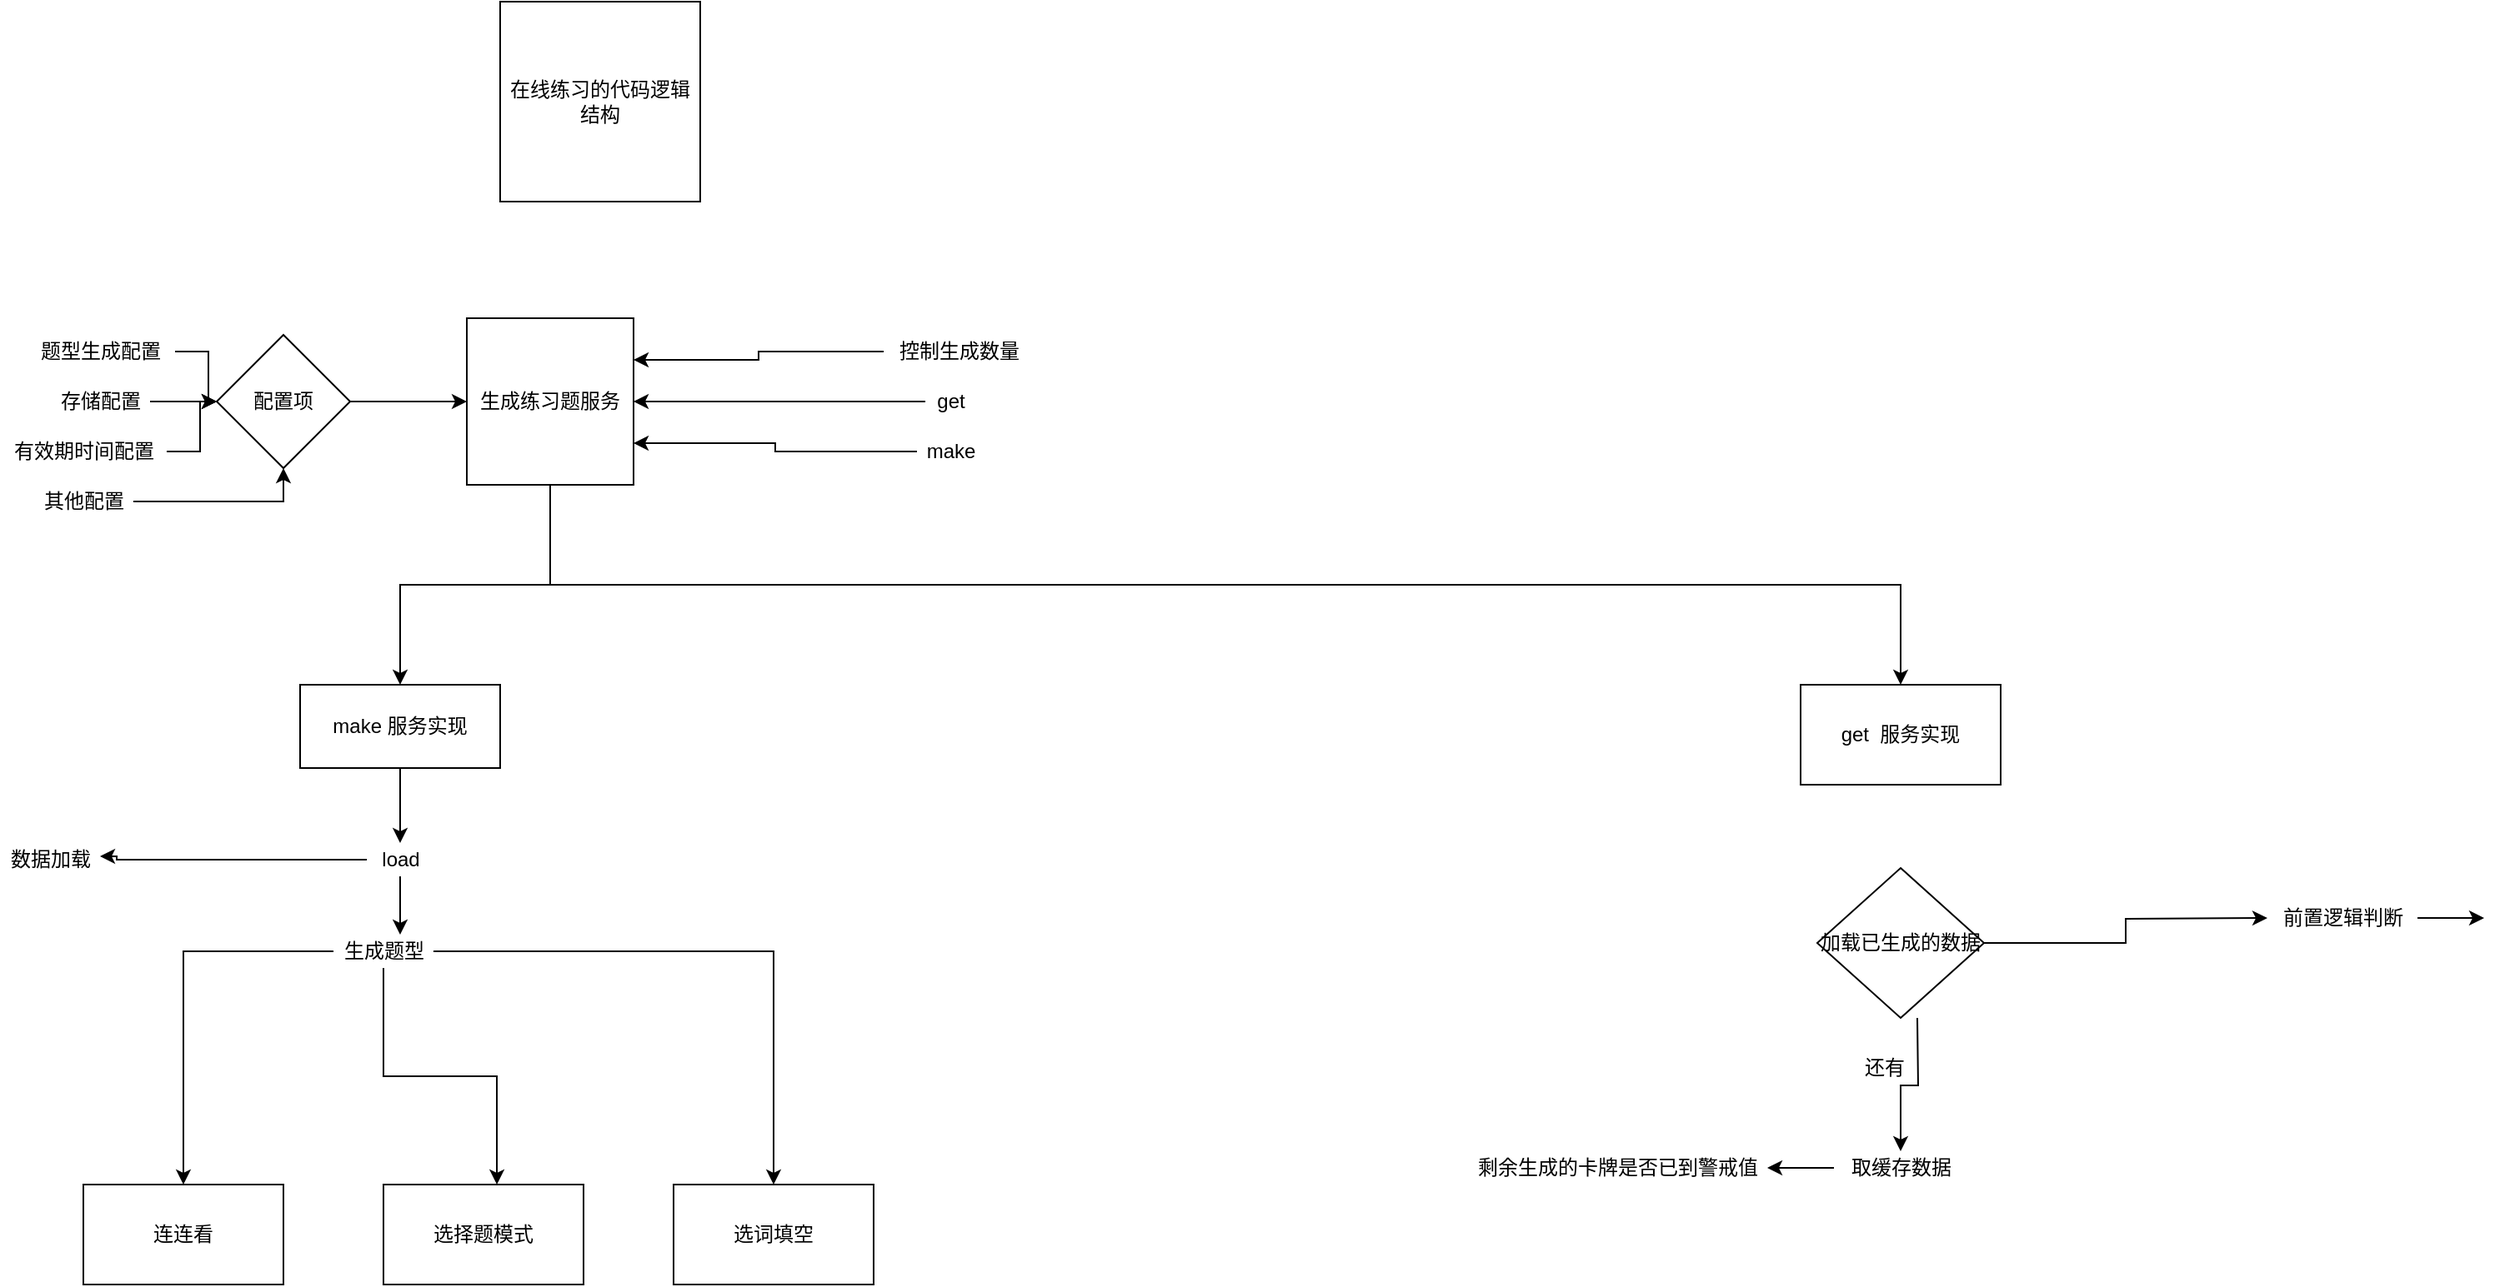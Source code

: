 <mxfile version="14.2.2" type="github">
  <diagram id="dF_qkSadvA-WX4MBEM9q" name="Page-1">
    <mxGraphModel dx="1168" dy="628" grid="1" gridSize="10" guides="1" tooltips="1" connect="1" arrows="1" fold="1" page="1" pageScale="1" pageWidth="827" pageHeight="1169" math="0" shadow="0">
      <root>
        <mxCell id="0" />
        <mxCell id="1" parent="0" />
        <mxCell id="G4-1y-KEtFYx3KAaQVzG-1" value="在线练习的代码逻辑结构&lt;br&gt;" style="whiteSpace=wrap;html=1;aspect=fixed;" vertex="1" parent="1">
          <mxGeometry x="310" y="80" width="120" height="120" as="geometry" />
        </mxCell>
        <mxCell id="G4-1y-KEtFYx3KAaQVzG-2" value="连连看" style="rounded=0;whiteSpace=wrap;html=1;" vertex="1" parent="1">
          <mxGeometry x="60" y="790" width="120" height="60" as="geometry" />
        </mxCell>
        <mxCell id="G4-1y-KEtFYx3KAaQVzG-3" value="选择题模式" style="whiteSpace=wrap;html=1;" vertex="1" parent="1">
          <mxGeometry x="240" y="790" width="120" height="60" as="geometry" />
        </mxCell>
        <mxCell id="G4-1y-KEtFYx3KAaQVzG-4" value="选词填空" style="whiteSpace=wrap;html=1;" vertex="1" parent="1">
          <mxGeometry x="414" y="790" width="120" height="60" as="geometry" />
        </mxCell>
        <mxCell id="G4-1y-KEtFYx3KAaQVzG-30" style="edgeStyle=orthogonalEdgeStyle;rounded=0;orthogonalLoop=1;jettySize=auto;html=1;" edge="1" parent="1" source="G4-1y-KEtFYx3KAaQVzG-6" target="G4-1y-KEtFYx3KAaQVzG-7">
          <mxGeometry relative="1" as="geometry" />
        </mxCell>
        <mxCell id="G4-1y-KEtFYx3KAaQVzG-31" style="edgeStyle=orthogonalEdgeStyle;rounded=0;orthogonalLoop=1;jettySize=auto;html=1;" edge="1" parent="1" source="G4-1y-KEtFYx3KAaQVzG-6" target="G4-1y-KEtFYx3KAaQVzG-29">
          <mxGeometry relative="1" as="geometry">
            <Array as="points">
              <mxPoint x="340" y="430" />
              <mxPoint x="1150" y="430" />
            </Array>
          </mxGeometry>
        </mxCell>
        <mxCell id="G4-1y-KEtFYx3KAaQVzG-6" value="生成练习题服务&lt;br&gt;" style="whiteSpace=wrap;html=1;aspect=fixed;" vertex="1" parent="1">
          <mxGeometry x="290" y="270" width="100" height="100" as="geometry" />
        </mxCell>
        <mxCell id="G4-1y-KEtFYx3KAaQVzG-35" style="edgeStyle=orthogonalEdgeStyle;rounded=0;orthogonalLoop=1;jettySize=auto;html=1;" edge="1" parent="1" source="G4-1y-KEtFYx3KAaQVzG-7" target="G4-1y-KEtFYx3KAaQVzG-32">
          <mxGeometry relative="1" as="geometry" />
        </mxCell>
        <mxCell id="G4-1y-KEtFYx3KAaQVzG-7" value="make 服务实现&lt;br&gt;" style="whiteSpace=wrap;html=1;" vertex="1" parent="1">
          <mxGeometry x="190" y="490" width="120" height="50" as="geometry" />
        </mxCell>
        <mxCell id="G4-1y-KEtFYx3KAaQVzG-13" style="edgeStyle=orthogonalEdgeStyle;rounded=0;orthogonalLoop=1;jettySize=auto;html=1;entryX=1;entryY=0.25;entryDx=0;entryDy=0;" edge="1" parent="1" source="G4-1y-KEtFYx3KAaQVzG-9" target="G4-1y-KEtFYx3KAaQVzG-6">
          <mxGeometry relative="1" as="geometry" />
        </mxCell>
        <mxCell id="G4-1y-KEtFYx3KAaQVzG-9" value="控制生成数量" style="text;html=1;align=center;verticalAlign=middle;resizable=0;points=[];autosize=1;" vertex="1" parent="1">
          <mxGeometry x="540" y="280" width="90" height="20" as="geometry" />
        </mxCell>
        <mxCell id="G4-1y-KEtFYx3KAaQVzG-12" style="edgeStyle=orthogonalEdgeStyle;rounded=0;orthogonalLoop=1;jettySize=auto;html=1;" edge="1" parent="1" source="G4-1y-KEtFYx3KAaQVzG-11" target="G4-1y-KEtFYx3KAaQVzG-6">
          <mxGeometry relative="1" as="geometry" />
        </mxCell>
        <mxCell id="G4-1y-KEtFYx3KAaQVzG-11" value="配置项" style="rhombus;whiteSpace=wrap;html=1;" vertex="1" parent="1">
          <mxGeometry x="140" y="280" width="80" height="80" as="geometry" />
        </mxCell>
        <mxCell id="G4-1y-KEtFYx3KAaQVzG-28" style="edgeStyle=orthogonalEdgeStyle;rounded=0;orthogonalLoop=1;jettySize=auto;html=1;entryX=1;entryY=0.5;entryDx=0;entryDy=0;" edge="1" parent="1" source="G4-1y-KEtFYx3KAaQVzG-14" target="G4-1y-KEtFYx3KAaQVzG-6">
          <mxGeometry relative="1" as="geometry" />
        </mxCell>
        <mxCell id="G4-1y-KEtFYx3KAaQVzG-14" value="get" style="text;html=1;align=center;verticalAlign=middle;resizable=0;points=[];autosize=1;" vertex="1" parent="1">
          <mxGeometry x="565" y="310" width="30" height="20" as="geometry" />
        </mxCell>
        <mxCell id="G4-1y-KEtFYx3KAaQVzG-21" style="edgeStyle=orthogonalEdgeStyle;rounded=0;orthogonalLoop=1;jettySize=auto;html=1;" edge="1" parent="1" source="G4-1y-KEtFYx3KAaQVzG-15" target="G4-1y-KEtFYx3KAaQVzG-11">
          <mxGeometry relative="1" as="geometry" />
        </mxCell>
        <mxCell id="G4-1y-KEtFYx3KAaQVzG-15" value="题型生成配置" style="text;html=1;align=center;verticalAlign=middle;resizable=0;points=[];autosize=1;" vertex="1" parent="1">
          <mxGeometry x="25" y="280" width="90" height="20" as="geometry" />
        </mxCell>
        <mxCell id="G4-1y-KEtFYx3KAaQVzG-22" style="edgeStyle=orthogonalEdgeStyle;rounded=0;orthogonalLoop=1;jettySize=auto;html=1;" edge="1" parent="1" source="G4-1y-KEtFYx3KAaQVzG-16">
          <mxGeometry relative="1" as="geometry">
            <mxPoint x="140" y="320" as="targetPoint" />
          </mxGeometry>
        </mxCell>
        <mxCell id="G4-1y-KEtFYx3KAaQVzG-16" value="存储配置" style="text;html=1;align=center;verticalAlign=middle;resizable=0;points=[];autosize=1;" vertex="1" parent="1">
          <mxGeometry x="40" y="310" width="60" height="20" as="geometry" />
        </mxCell>
        <mxCell id="G4-1y-KEtFYx3KAaQVzG-23" style="edgeStyle=orthogonalEdgeStyle;rounded=0;orthogonalLoop=1;jettySize=auto;html=1;" edge="1" parent="1" source="G4-1y-KEtFYx3KAaQVzG-19" target="G4-1y-KEtFYx3KAaQVzG-11">
          <mxGeometry relative="1" as="geometry" />
        </mxCell>
        <mxCell id="G4-1y-KEtFYx3KAaQVzG-19" value="有效期时间配置&lt;br&gt;" style="text;html=1;align=center;verticalAlign=middle;resizable=0;points=[];autosize=1;" vertex="1" parent="1">
          <mxGeometry x="10" y="340" width="100" height="20" as="geometry" />
        </mxCell>
        <mxCell id="G4-1y-KEtFYx3KAaQVzG-24" style="edgeStyle=orthogonalEdgeStyle;rounded=0;orthogonalLoop=1;jettySize=auto;html=1;" edge="1" parent="1" source="G4-1y-KEtFYx3KAaQVzG-20" target="G4-1y-KEtFYx3KAaQVzG-11">
          <mxGeometry relative="1" as="geometry" />
        </mxCell>
        <mxCell id="G4-1y-KEtFYx3KAaQVzG-20" value="其他配置&lt;br&gt;" style="text;html=1;align=center;verticalAlign=middle;resizable=0;points=[];autosize=1;" vertex="1" parent="1">
          <mxGeometry x="30" y="370" width="60" height="20" as="geometry" />
        </mxCell>
        <mxCell id="G4-1y-KEtFYx3KAaQVzG-27" style="edgeStyle=orthogonalEdgeStyle;rounded=0;orthogonalLoop=1;jettySize=auto;html=1;entryX=1;entryY=0.75;entryDx=0;entryDy=0;" edge="1" parent="1" source="G4-1y-KEtFYx3KAaQVzG-26" target="G4-1y-KEtFYx3KAaQVzG-6">
          <mxGeometry relative="1" as="geometry" />
        </mxCell>
        <mxCell id="G4-1y-KEtFYx3KAaQVzG-26" value="make" style="text;html=1;align=center;verticalAlign=middle;resizable=0;points=[];autosize=1;" vertex="1" parent="1">
          <mxGeometry x="560" y="340" width="40" height="20" as="geometry" />
        </mxCell>
        <mxCell id="G4-1y-KEtFYx3KAaQVzG-29" value="get&amp;nbsp; 服务实现" style="whiteSpace=wrap;html=1;" vertex="1" parent="1">
          <mxGeometry x="1090" y="490" width="120" height="60" as="geometry" />
        </mxCell>
        <mxCell id="G4-1y-KEtFYx3KAaQVzG-33" style="edgeStyle=orthogonalEdgeStyle;rounded=0;orthogonalLoop=1;jettySize=auto;html=1;entryX=1;entryY=0.425;entryDx=0;entryDy=0;entryPerimeter=0;" edge="1" parent="1" source="G4-1y-KEtFYx3KAaQVzG-32" target="G4-1y-KEtFYx3KAaQVzG-34">
          <mxGeometry relative="1" as="geometry">
            <mxPoint x="80" y="600" as="targetPoint" />
            <Array as="points">
              <mxPoint x="80" y="595" />
              <mxPoint x="80" y="593" />
            </Array>
          </mxGeometry>
        </mxCell>
        <mxCell id="G4-1y-KEtFYx3KAaQVzG-44" style="edgeStyle=orthogonalEdgeStyle;rounded=0;orthogonalLoop=1;jettySize=auto;html=1;" edge="1" parent="1" source="G4-1y-KEtFYx3KAaQVzG-32">
          <mxGeometry relative="1" as="geometry">
            <mxPoint x="250" y="640" as="targetPoint" />
          </mxGeometry>
        </mxCell>
        <mxCell id="G4-1y-KEtFYx3KAaQVzG-32" value="load" style="text;html=1;align=center;verticalAlign=middle;resizable=0;points=[];autosize=1;" vertex="1" parent="1">
          <mxGeometry x="230" y="585" width="40" height="20" as="geometry" />
        </mxCell>
        <mxCell id="G4-1y-KEtFYx3KAaQVzG-34" value="数据加载" style="text;html=1;align=center;verticalAlign=middle;resizable=0;points=[];autosize=1;" vertex="1" parent="1">
          <mxGeometry x="10" y="584.5" width="60" height="20" as="geometry" />
        </mxCell>
        <mxCell id="G4-1y-KEtFYx3KAaQVzG-41" style="edgeStyle=orthogonalEdgeStyle;rounded=0;orthogonalLoop=1;jettySize=auto;html=1;" edge="1" parent="1" source="G4-1y-KEtFYx3KAaQVzG-40" target="G4-1y-KEtFYx3KAaQVzG-2">
          <mxGeometry relative="1" as="geometry">
            <mxPoint x="150" y="650" as="sourcePoint" />
          </mxGeometry>
        </mxCell>
        <mxCell id="G4-1y-KEtFYx3KAaQVzG-42" style="edgeStyle=orthogonalEdgeStyle;rounded=0;orthogonalLoop=1;jettySize=auto;html=1;entryX=0.567;entryY=0;entryDx=0;entryDy=0;entryPerimeter=0;" edge="1" parent="1" source="G4-1y-KEtFYx3KAaQVzG-40" target="G4-1y-KEtFYx3KAaQVzG-3">
          <mxGeometry relative="1" as="geometry" />
        </mxCell>
        <mxCell id="G4-1y-KEtFYx3KAaQVzG-43" style="edgeStyle=orthogonalEdgeStyle;rounded=0;orthogonalLoop=1;jettySize=auto;html=1;" edge="1" parent="1" source="G4-1y-KEtFYx3KAaQVzG-40" target="G4-1y-KEtFYx3KAaQVzG-4">
          <mxGeometry relative="1" as="geometry" />
        </mxCell>
        <mxCell id="G4-1y-KEtFYx3KAaQVzG-40" value="生成题型" style="text;html=1;align=center;verticalAlign=middle;resizable=0;points=[];autosize=1;" vertex="1" parent="1">
          <mxGeometry x="210" y="640" width="60" height="20" as="geometry" />
        </mxCell>
        <mxCell id="G4-1y-KEtFYx3KAaQVzG-84" style="edgeStyle=orthogonalEdgeStyle;rounded=0;orthogonalLoop=1;jettySize=auto;html=1;exitX=1;exitY=0.5;exitDx=0;exitDy=0;" edge="1" parent="1" source="G4-1y-KEtFYx3KAaQVzG-90">
          <mxGeometry relative="1" as="geometry">
            <mxPoint x="1370" y="630" as="targetPoint" />
            <mxPoint x="1220" y="660" as="sourcePoint" />
          </mxGeometry>
        </mxCell>
        <mxCell id="G4-1y-KEtFYx3KAaQVzG-89" style="edgeStyle=orthogonalEdgeStyle;rounded=0;orthogonalLoop=1;jettySize=auto;html=1;" edge="1" parent="1" target="G4-1y-KEtFYx3KAaQVzG-88">
          <mxGeometry relative="1" as="geometry">
            <mxPoint x="1160" y="690" as="sourcePoint" />
          </mxGeometry>
        </mxCell>
        <mxCell id="G4-1y-KEtFYx3KAaQVzG-86" style="edgeStyle=orthogonalEdgeStyle;rounded=0;orthogonalLoop=1;jettySize=auto;html=1;" edge="1" parent="1" source="G4-1y-KEtFYx3KAaQVzG-85">
          <mxGeometry relative="1" as="geometry">
            <mxPoint x="1500" y="630" as="targetPoint" />
          </mxGeometry>
        </mxCell>
        <mxCell id="G4-1y-KEtFYx3KAaQVzG-85" value="前置逻辑判断" style="text;html=1;align=center;verticalAlign=middle;resizable=0;points=[];autosize=1;" vertex="1" parent="1">
          <mxGeometry x="1370" y="620" width="90" height="20" as="geometry" />
        </mxCell>
        <mxCell id="G4-1y-KEtFYx3KAaQVzG-92" style="edgeStyle=orthogonalEdgeStyle;rounded=0;orthogonalLoop=1;jettySize=auto;html=1;" edge="1" parent="1" source="G4-1y-KEtFYx3KAaQVzG-88">
          <mxGeometry relative="1" as="geometry">
            <mxPoint x="1070" y="780" as="targetPoint" />
          </mxGeometry>
        </mxCell>
        <mxCell id="G4-1y-KEtFYx3KAaQVzG-88" value="取缓存数据" style="text;html=1;align=center;verticalAlign=middle;resizable=0;points=[];autosize=1;" vertex="1" parent="1">
          <mxGeometry x="1110" y="770" width="80" height="20" as="geometry" />
        </mxCell>
        <mxCell id="G4-1y-KEtFYx3KAaQVzG-90" value="&lt;span&gt;加载已生成的数据&lt;/span&gt;" style="rhombus;whiteSpace=wrap;html=1;" vertex="1" parent="1">
          <mxGeometry x="1100" y="600" width="100" height="90" as="geometry" />
        </mxCell>
        <mxCell id="G4-1y-KEtFYx3KAaQVzG-91" value="还有" style="text;html=1;align=center;verticalAlign=middle;resizable=0;points=[];autosize=1;" vertex="1" parent="1">
          <mxGeometry x="1120" y="710" width="40" height="20" as="geometry" />
        </mxCell>
        <mxCell id="G4-1y-KEtFYx3KAaQVzG-93" value="剩余生成的卡牌是否已到警戒值" style="text;html=1;align=center;verticalAlign=middle;resizable=0;points=[];autosize=1;" vertex="1" parent="1">
          <mxGeometry x="890" y="770" width="180" height="20" as="geometry" />
        </mxCell>
      </root>
    </mxGraphModel>
  </diagram>
</mxfile>

